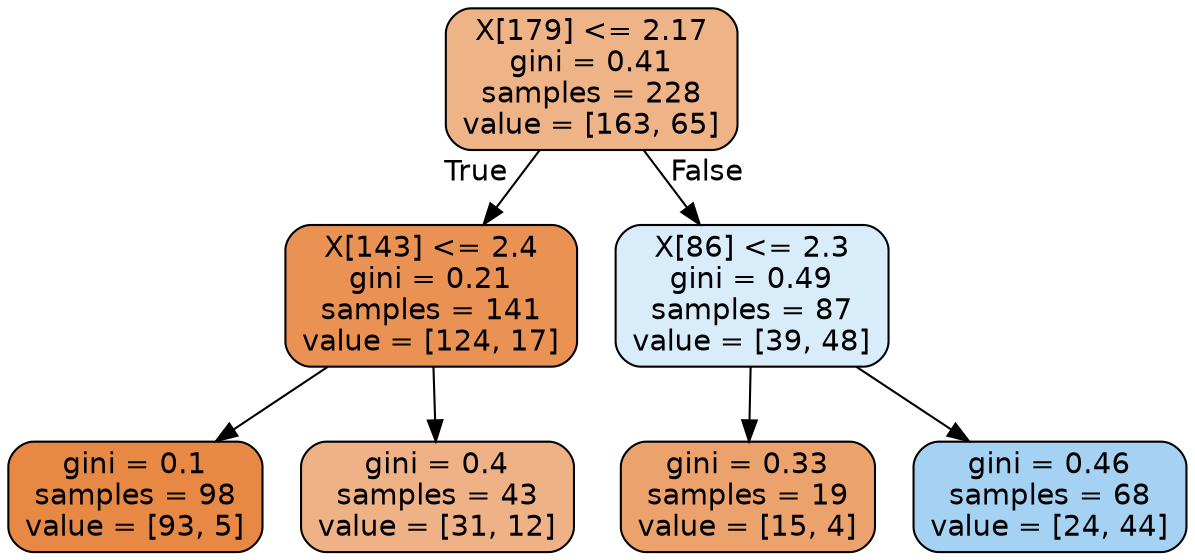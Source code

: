 digraph Tree {
node [shape=box, style="filled, rounded", color="black", fontname=helvetica] ;
edge [fontname=helvetica] ;
0 [label="X[179] <= 2.17\ngini = 0.41\nsamples = 228\nvalue = [163, 65]", fillcolor="#e5813999"] ;
1 [label="X[143] <= 2.4\ngini = 0.21\nsamples = 141\nvalue = [124, 17]", fillcolor="#e58139dc"] ;
0 -> 1 [labeldistance=2.5, labelangle=45, headlabel="True"] ;
2 [label="gini = 0.1\nsamples = 98\nvalue = [93, 5]", fillcolor="#e58139f1"] ;
1 -> 2 ;
3 [label="gini = 0.4\nsamples = 43\nvalue = [31, 12]", fillcolor="#e581399c"] ;
1 -> 3 ;
4 [label="X[86] <= 2.3\ngini = 0.49\nsamples = 87\nvalue = [39, 48]", fillcolor="#399de530"] ;
0 -> 4 [labeldistance=2.5, labelangle=-45, headlabel="False"] ;
5 [label="gini = 0.33\nsamples = 19\nvalue = [15, 4]", fillcolor="#e58139bb"] ;
4 -> 5 ;
6 [label="gini = 0.46\nsamples = 68\nvalue = [24, 44]", fillcolor="#399de574"] ;
4 -> 6 ;
}